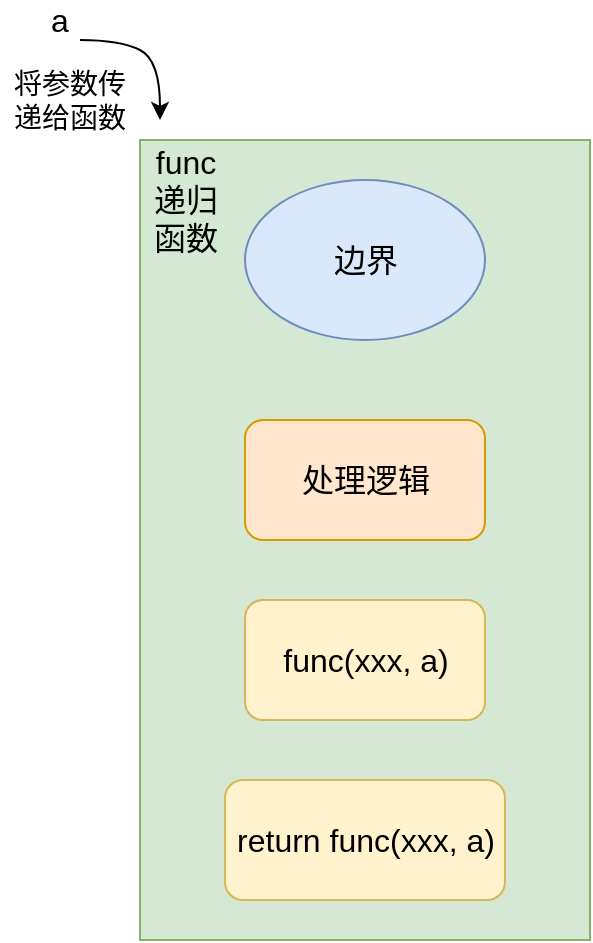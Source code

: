 <mxfile version="14.6.0" type="github">
  <diagram id="h6bib5n-3Fqupwg1RZPY" name="第 1 页">
    <mxGraphModel dx="870" dy="539" grid="1" gridSize="10" guides="1" tooltips="1" connect="1" arrows="1" fold="1" page="1" pageScale="1" pageWidth="827" pageHeight="1169" math="0" shadow="0">
      <root>
        <mxCell id="0" />
        <mxCell id="1" parent="0" />
        <mxCell id="3ruH-57Nr0bxNuPV-yS--10" value="" style="group" vertex="1" connectable="0" parent="1">
          <mxGeometry x="160" y="100" width="225" height="400" as="geometry" />
        </mxCell>
        <mxCell id="3ruH-57Nr0bxNuPV-yS--1" value="" style="rounded=0;whiteSpace=wrap;html=1;fillColor=#d5e8d4;strokeColor=#82b366;" vertex="1" parent="3ruH-57Nr0bxNuPV-yS--10">
          <mxGeometry width="225" height="400" as="geometry" />
        </mxCell>
        <mxCell id="3ruH-57Nr0bxNuPV-yS--6" value="" style="group" vertex="1" connectable="0" parent="3ruH-57Nr0bxNuPV-yS--10">
          <mxGeometry x="42.5" y="20" width="140" height="360" as="geometry" />
        </mxCell>
        <mxCell id="3ruH-57Nr0bxNuPV-yS--2" value="&lt;font style=&quot;font-size: 16px&quot;&gt;边界&lt;/font&gt;" style="ellipse;whiteSpace=wrap;html=1;fillColor=#dae8fc;strokeColor=#6c8ebf;" vertex="1" parent="3ruH-57Nr0bxNuPV-yS--6">
          <mxGeometry x="10" width="120" height="80" as="geometry" />
        </mxCell>
        <mxCell id="3ruH-57Nr0bxNuPV-yS--3" value="&lt;font style=&quot;font-size: 16px&quot;&gt;处理逻辑&lt;/font&gt;" style="rounded=1;whiteSpace=wrap;html=1;fillColor=#ffe6cc;strokeColor=#d79b00;" vertex="1" parent="3ruH-57Nr0bxNuPV-yS--6">
          <mxGeometry x="10" y="120" width="120" height="60" as="geometry" />
        </mxCell>
        <mxCell id="3ruH-57Nr0bxNuPV-yS--4" value="&lt;span style=&quot;font-size: 16px&quot;&gt;func(xxx, a)&lt;/span&gt;" style="rounded=1;whiteSpace=wrap;html=1;fillColor=#fff2cc;strokeColor=#d6b656;" vertex="1" parent="3ruH-57Nr0bxNuPV-yS--6">
          <mxGeometry x="10" y="210" width="120" height="60" as="geometry" />
        </mxCell>
        <mxCell id="3ruH-57Nr0bxNuPV-yS--5" value="&lt;span style=&quot;font-size: 16px&quot;&gt;return func(xxx, a)&lt;/span&gt;" style="rounded=1;whiteSpace=wrap;html=1;fillColor=#fff2cc;strokeColor=#d6b656;" vertex="1" parent="3ruH-57Nr0bxNuPV-yS--6">
          <mxGeometry y="300" width="140" height="60" as="geometry" />
        </mxCell>
        <mxCell id="3ruH-57Nr0bxNuPV-yS--7" value="&lt;font style=&quot;font-size: 16px&quot;&gt;func&lt;br&gt;递归函数&lt;br&gt;&lt;/font&gt;" style="text;html=1;strokeColor=none;fillColor=none;align=center;verticalAlign=middle;whiteSpace=wrap;rounded=0;" vertex="1" parent="3ruH-57Nr0bxNuPV-yS--10">
          <mxGeometry x="2.5" y="20" width="40" height="20" as="geometry" />
        </mxCell>
        <mxCell id="3ruH-57Nr0bxNuPV-yS--11" value="&lt;font style=&quot;font-size: 16px&quot;&gt;a&lt;/font&gt;" style="text;html=1;strokeColor=none;fillColor=none;align=center;verticalAlign=middle;whiteSpace=wrap;rounded=0;" vertex="1" parent="1">
          <mxGeometry x="100" y="30" width="40" height="20" as="geometry" />
        </mxCell>
        <mxCell id="3ruH-57Nr0bxNuPV-yS--12" value="" style="curved=1;endArrow=classic;html=1;exitX=0.75;exitY=1;exitDx=0;exitDy=0;" edge="1" parent="1" source="3ruH-57Nr0bxNuPV-yS--11">
          <mxGeometry width="50" height="50" relative="1" as="geometry">
            <mxPoint x="130" y="60" as="sourcePoint" />
            <mxPoint x="170" y="90" as="targetPoint" />
            <Array as="points">
              <mxPoint x="150" y="50" />
              <mxPoint x="170" y="60" />
            </Array>
          </mxGeometry>
        </mxCell>
        <mxCell id="3ruH-57Nr0bxNuPV-yS--13" value="&lt;font style=&quot;font-size: 14px&quot;&gt;将参数传递给函数&lt;/font&gt;" style="text;html=1;strokeColor=none;fillColor=none;align=center;verticalAlign=middle;whiteSpace=wrap;rounded=0;" vertex="1" parent="1">
          <mxGeometry x="90" y="70" width="70" height="20" as="geometry" />
        </mxCell>
      </root>
    </mxGraphModel>
  </diagram>
</mxfile>
